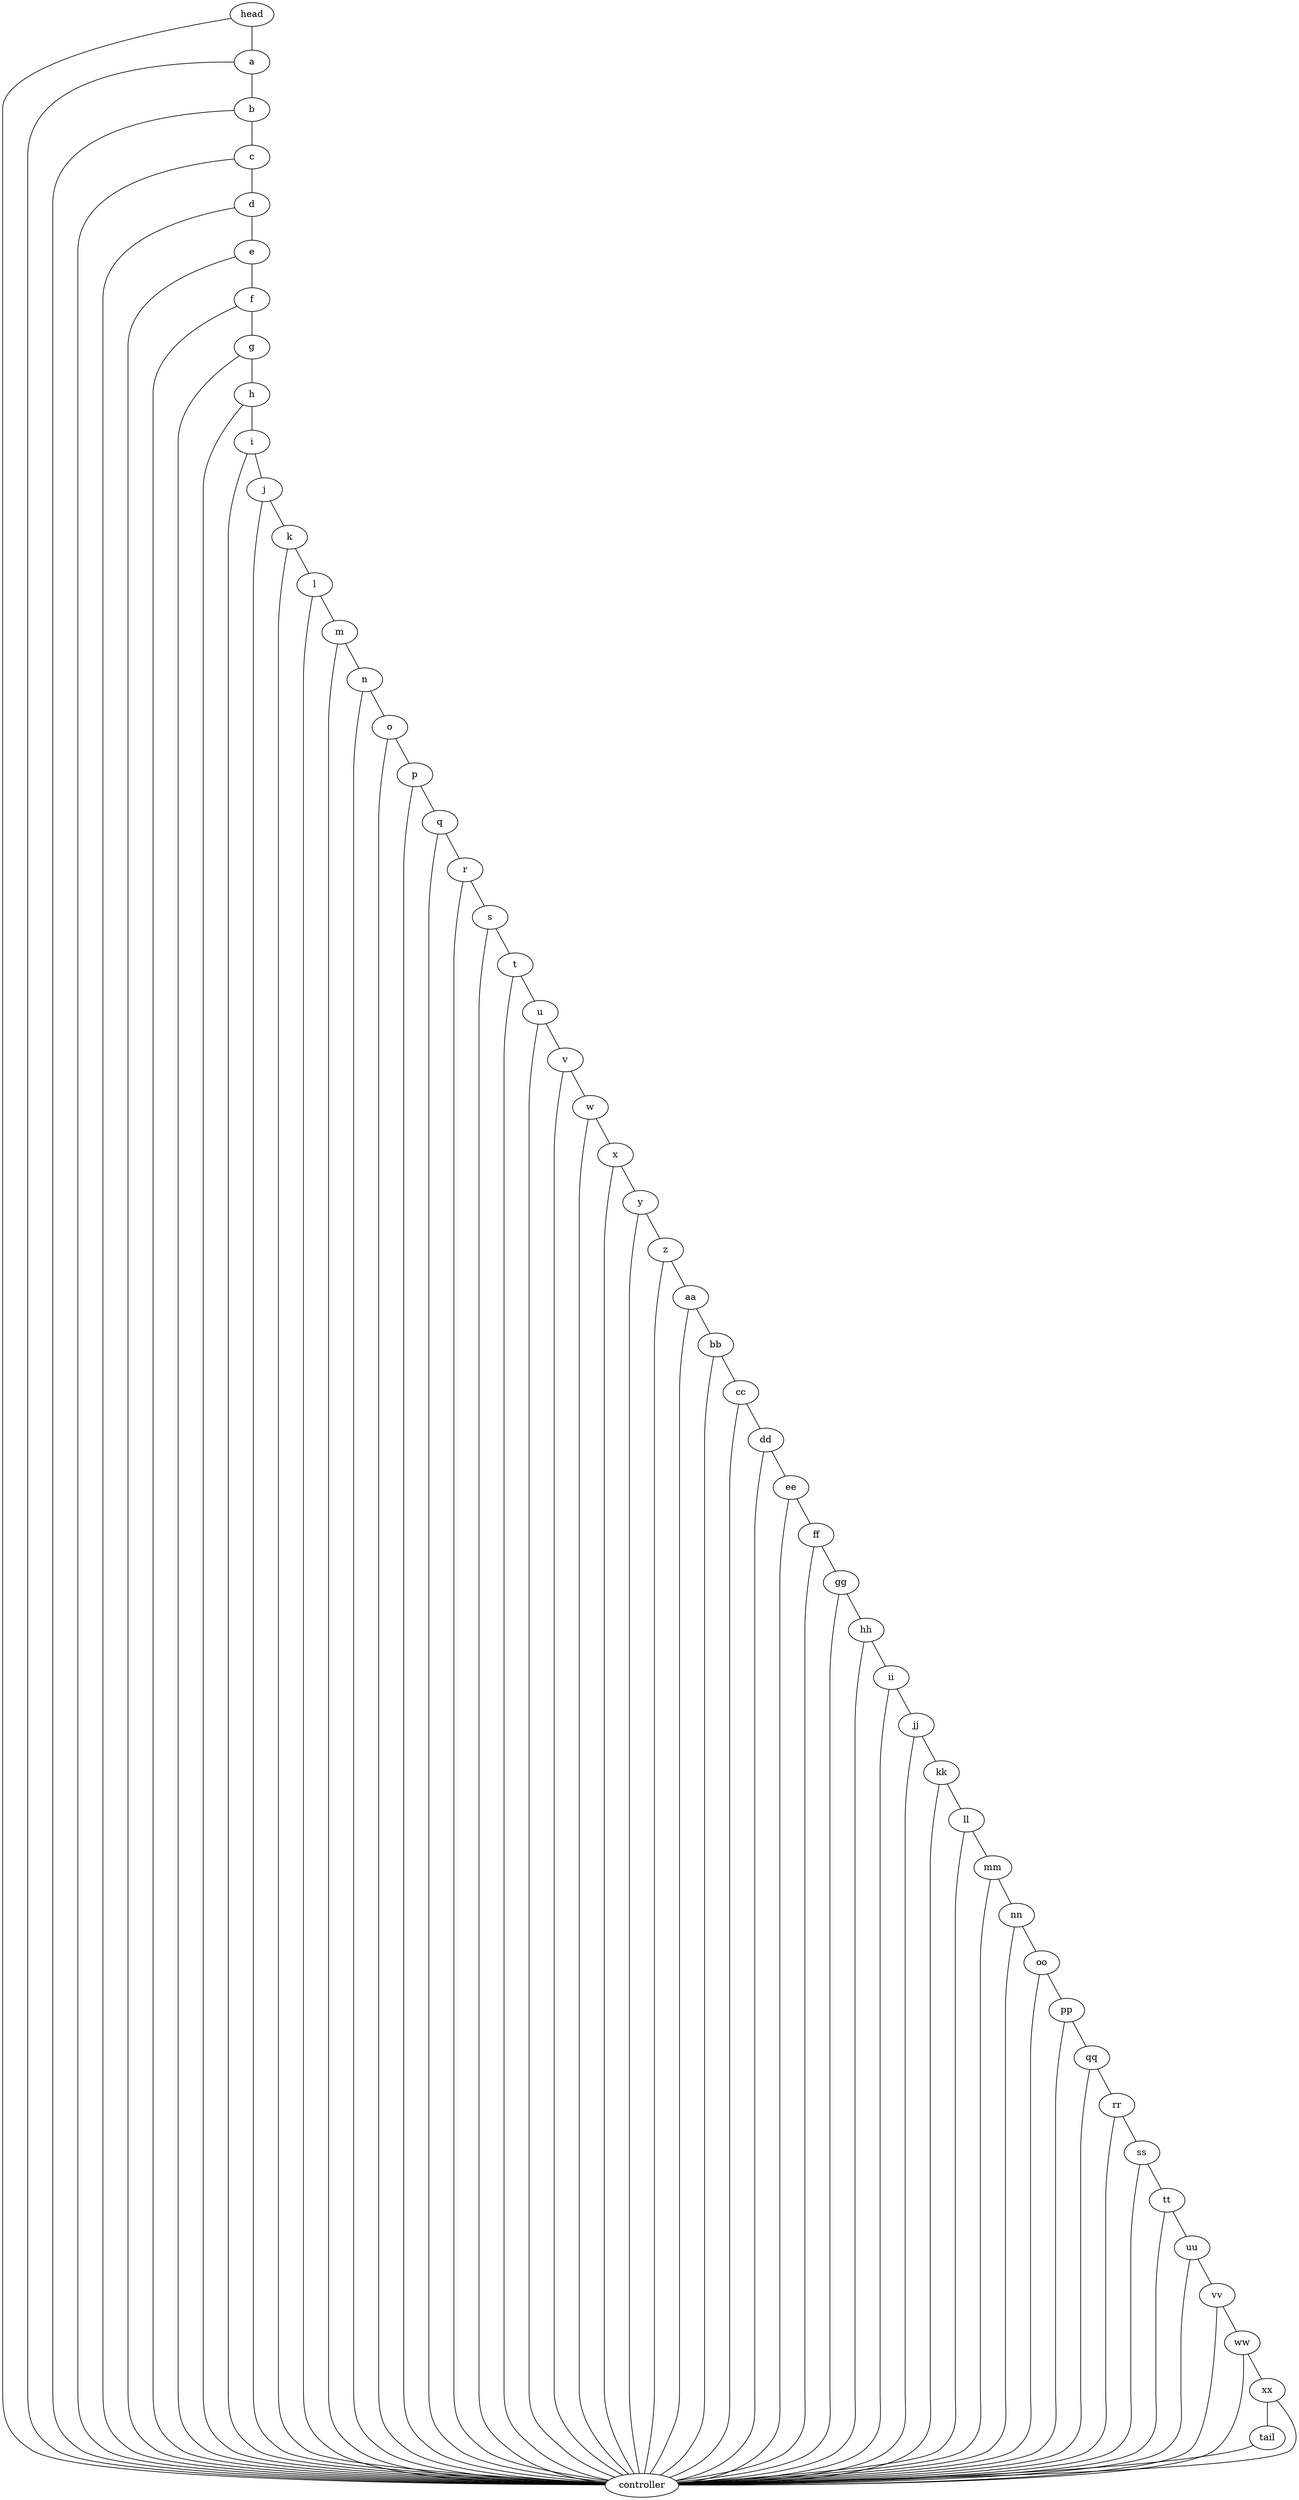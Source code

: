 
graph test {
    // global settings for measurements
    counterexportfile="counters"
    flowexport=text
    flowsampling=1.0
    pktsampling=1.0
    exportcycle=60
    counterexport=True
    counterexportinterval=1
    longflowtmo=60
    flowinactivetmo=60
    measurementnodes="a"


    head [ 
        type="OpenflowSwitch"
        autoack="False"
        ipdests="10.1.0.0/16"
        traffic="m1"

        // harpoon
        // m1="modulator start=0.0 generator=s1 profile=((3600,),(10,))"
        // s1="harpoon ipsrc=10.1.1.0/24 ipdst=10.3.1.0/24 flowsize=pareto(5000,1.2) flowstart=exponential(10.0) ipproto=randomchoice(6) sport=randomchoice(22,80,443) dport=randomunifint(1025,65535) lossrate=randomchoice(0.001)"

        // udp vbr flows 
        m1="modulator start=0 generator=s1 profile=((3600,),(1,))"
        s1="simple ipsrc=10.1.1.0/24 ipdst=10.3.1.0/24 flowlets=1 dport=randomunifint(1024,65535) sport=randomunifint(1024,65535) ipproto=udp pkts=randomchoice(8333) bytes=randomchoice(12500000) continuous=True fps=1"
    ];

    tail [ 
        type="OpenflowSwitch"
        autoack="False"
        ipdests="10.3.0.0/16 10.4.0.0/16 10.0.0.0/8" 
    ];

    controller [
        type="OpenflowController"
	    components="pox.forwarding.l2_learning"
    ];

    a [
        type="OpenflowSwitch"
        autoack="False"
    ]

    b [
        type="OpenflowSwitch"
        autoack="False"
    ]

    c [
        type="OpenflowSwitch"
        autoack="False"
    ]

    d [
        type="OpenflowSwitch"
        autoack="False"
    ]

    e [
        type="OpenflowSwitch"
        autoack="False"
    ]

    f [
        type="OpenflowSwitch"
        autoack="False"
    ]

    g [
        type="OpenflowSwitch"
        autoack="False"
    ]

    h [
        type="OpenflowSwitch"
        autoack="False"
    ]

    i [
        type="OpenflowSwitch"
        autoack="False"
    ]

    j [
        type="OpenflowSwitch"
        autoack="False"
    ]

    k [
        type="OpenflowSwitch"
        autoack="False"
    ]

    l [
        type="OpenflowSwitch"
        autoack="False"
    ]

    m [
        type="OpenflowSwitch"
        autoack="False"
    ]

    n [
        type="OpenflowSwitch"
        autoack="False"
    ]

    o [
        type="OpenflowSwitch"
        autoack="False"
    ]

    p [
        type="OpenflowSwitch"
        autoack="False"
    ]

    q [
        type="OpenflowSwitch"
        autoack="False"
    ]

    r [
        type="OpenflowSwitch"
        autoack="False"
    ]

    s [
        type="OpenflowSwitch"
        autoack="False"
    ]

    t [
        type="OpenflowSwitch"
        autoack="False"
    ]

    u [
        type="OpenflowSwitch"
        autoack="False"
    ]

    v [
        type="OpenflowSwitch"
        autoack="False"
    ]

    w [
        type="OpenflowSwitch"
        autoack="False"
    ]

    x [
        type="OpenflowSwitch"
        autoack="False"
    ]

    y [
        type="OpenflowSwitch"
        autoack="False"
    ]

    z [
        type="OpenflowSwitch"
        autoack="False"
    ]

    aa [
        type="OpenflowSwitch"
        autoack="False"
    ]

    bb [
        type="OpenflowSwitch"
        autoack="False"
    ]

    cc [
        type="OpenflowSwitch"
        autoack="False"
    ]

    dd [
        type="OpenflowSwitch"
        autoack="False"
    ]

    ee [
        type="OpenflowSwitch"
        autoack="False"
    ]

    ff [
        type="OpenflowSwitch"
        autoack="False"
    ]

    gg [
        type="OpenflowSwitch"
        autoack="False"
    ]

    hh [
        type="OpenflowSwitch"
        autoack="False"
    ]

    ii [
        type="OpenflowSwitch"
        autoack="False"
    ]

    jj [
        type="OpenflowSwitch"
        autoack="False"
    ]

    kk [
        type="OpenflowSwitch"
        autoack="False"
    ]

    ll [
        type="OpenflowSwitch"
        autoack="False"
    ]

    mm [
        type="OpenflowSwitch"
        autoack="False"
    ]

    nn [
        type="OpenflowSwitch"
        autoack="False"
    ]

    oo [
        type="OpenflowSwitch"
        autoack="False"
    ]

    pp [
        type="OpenflowSwitch"
        autoack="False"
    ]

    qq [
        type="OpenflowSwitch"
        autoack="False"
    ]

    rr [
        type="OpenflowSwitch"
        autoack="False"
    ]

    ss [
        type="OpenflowSwitch"
        autoack="False"
    ]

    tt [
        type="OpenflowSwitch"
        autoack="False"
    ]

    uu [
        type="OpenflowSwitch"
        autoack="False"
    ]

    vv [
        type="OpenflowSwitch"
        autoack="False"
    ]

    ww [
        type="OpenflowSwitch"
        autoack="False"
    ]

    xx [
        type="OpenflowSwitch"
        autoack="False"
    ]

        head -- a [weight=10, capacity=1000000000, delay=0.01 ];

        head -- controller [ capacity=1000000000, delay=0.01 ]

        a -- b [weight=10, capacity=1000000000, delay=0.01 ];

        a -- controller [ capacity=1000000000, delay=0.01 ]

        b -- c [weight=10, capacity=1000000000, delay=0.01 ];

        b -- controller [ capacity=1000000000, delay=0.01 ]

        c -- d [weight=10, capacity=1000000000, delay=0.01 ];

        c -- controller [ capacity=1000000000, delay=0.01 ]

        d -- e [weight=10, capacity=1000000000, delay=0.01 ];

        d -- controller [ capacity=1000000000, delay=0.01 ]

        e -- f [weight=10, capacity=1000000000, delay=0.01 ];

        e -- controller [ capacity=1000000000, delay=0.01 ]

        f -- g [weight=10, capacity=1000000000, delay=0.01 ];

        f -- controller [ capacity=1000000000, delay=0.01 ]

        g -- h [weight=10, capacity=1000000000, delay=0.01 ];

        g -- controller [ capacity=1000000000, delay=0.01 ]

        h -- i [weight=10, capacity=1000000000, delay=0.01 ];

        h -- controller [ capacity=1000000000, delay=0.01 ]

        i -- j [weight=10, capacity=1000000000, delay=0.01 ];

        i -- controller [ capacity=1000000000, delay=0.01 ]

        j -- k [weight=10, capacity=1000000000, delay=0.01 ];

        j -- controller [ capacity=1000000000, delay=0.01 ]

        k -- l [weight=10, capacity=1000000000, delay=0.01 ];

        k -- controller [ capacity=1000000000, delay=0.01 ]

        l -- m [weight=10, capacity=1000000000, delay=0.01 ];

        l -- controller [ capacity=1000000000, delay=0.01 ]

        m -- n [weight=10, capacity=1000000000, delay=0.01 ];

        m -- controller [ capacity=1000000000, delay=0.01 ]

        n -- o [weight=10, capacity=1000000000, delay=0.01 ];

        n -- controller [ capacity=1000000000, delay=0.01 ]

        o -- p [weight=10, capacity=1000000000, delay=0.01 ];

        o -- controller [ capacity=1000000000, delay=0.01 ]

        p -- q [weight=10, capacity=1000000000, delay=0.01 ];

        p -- controller [ capacity=1000000000, delay=0.01 ]

        q -- r [weight=10, capacity=1000000000, delay=0.01 ];

        q -- controller [ capacity=1000000000, delay=0.01 ]

        r -- s [weight=10, capacity=1000000000, delay=0.01 ];

        r -- controller [ capacity=1000000000, delay=0.01 ]

        s -- t [weight=10, capacity=1000000000, delay=0.01 ];

        s -- controller [ capacity=1000000000, delay=0.01 ]

        t -- u [weight=10, capacity=1000000000, delay=0.01 ];

        t -- controller [ capacity=1000000000, delay=0.01 ]

        u -- v [weight=10, capacity=1000000000, delay=0.01 ];

        u -- controller [ capacity=1000000000, delay=0.01 ]

        v -- w [weight=10, capacity=1000000000, delay=0.01 ];

        v -- controller [ capacity=1000000000, delay=0.01 ]

        w -- x [weight=10, capacity=1000000000, delay=0.01 ];

        w -- controller [ capacity=1000000000, delay=0.01 ]

        x -- y [weight=10, capacity=1000000000, delay=0.01 ];

        x -- controller [ capacity=1000000000, delay=0.01 ]

        y -- z [weight=10, capacity=1000000000, delay=0.01 ];

        y -- controller [ capacity=1000000000, delay=0.01 ]

        z -- aa [weight=10, capacity=1000000000, delay=0.01 ];

        z -- controller [ capacity=1000000000, delay=0.01 ]

        aa -- bb [weight=10, capacity=1000000000, delay=0.01 ];

        aa -- controller [ capacity=1000000000, delay=0.01 ]

        bb -- cc [weight=10, capacity=1000000000, delay=0.01 ];

        bb -- controller [ capacity=1000000000, delay=0.01 ]

        cc -- dd [weight=10, capacity=1000000000, delay=0.01 ];

        cc -- controller [ capacity=1000000000, delay=0.01 ]

        dd -- ee [weight=10, capacity=1000000000, delay=0.01 ];

        dd -- controller [ capacity=1000000000, delay=0.01 ]

        ee -- ff [weight=10, capacity=1000000000, delay=0.01 ];

        ee -- controller [ capacity=1000000000, delay=0.01 ]

        ff -- gg [weight=10, capacity=1000000000, delay=0.01 ];

        ff -- controller [ capacity=1000000000, delay=0.01 ]

        gg -- hh [weight=10, capacity=1000000000, delay=0.01 ];

        gg -- controller [ capacity=1000000000, delay=0.01 ]

        hh -- ii [weight=10, capacity=1000000000, delay=0.01 ];

        hh -- controller [ capacity=1000000000, delay=0.01 ]

        ii -- jj [weight=10, capacity=1000000000, delay=0.01 ];

        ii -- controller [ capacity=1000000000, delay=0.01 ]

        jj -- kk [weight=10, capacity=1000000000, delay=0.01 ];

        jj -- controller [ capacity=1000000000, delay=0.01 ]

        kk -- ll [weight=10, capacity=1000000000, delay=0.01 ];

        kk -- controller [ capacity=1000000000, delay=0.01 ]

        ll -- mm [weight=10, capacity=1000000000, delay=0.01 ];

        ll -- controller [ capacity=1000000000, delay=0.01 ]

        mm -- nn [weight=10, capacity=1000000000, delay=0.01 ];

        mm -- controller [ capacity=1000000000, delay=0.01 ]

        nn -- oo [weight=10, capacity=1000000000, delay=0.01 ];

        nn -- controller [ capacity=1000000000, delay=0.01 ]

        oo -- pp [weight=10, capacity=1000000000, delay=0.01 ];

        oo -- controller [ capacity=1000000000, delay=0.01 ]

        pp -- qq [weight=10, capacity=1000000000, delay=0.01 ];

        pp -- controller [ capacity=1000000000, delay=0.01 ]

        qq -- rr [weight=10, capacity=1000000000, delay=0.01 ];

        qq -- controller [ capacity=1000000000, delay=0.01 ]

        rr -- ss [weight=10, capacity=1000000000, delay=0.01 ];

        rr -- controller [ capacity=1000000000, delay=0.01 ]

        ss -- tt [weight=10, capacity=1000000000, delay=0.01 ];

        ss -- controller [ capacity=1000000000, delay=0.01 ]

        tt -- uu [weight=10, capacity=1000000000, delay=0.01 ];

        tt -- controller [ capacity=1000000000, delay=0.01 ]

        uu -- vv [weight=10, capacity=1000000000, delay=0.01 ];

        uu -- controller [ capacity=1000000000, delay=0.01 ]

        vv -- ww [weight=10, capacity=1000000000, delay=0.01 ];

        vv -- controller [ capacity=1000000000, delay=0.01 ]

        ww -- xx [weight=10, capacity=1000000000, delay=0.01 ];

        ww -- controller [ capacity=1000000000, delay=0.01 ]

        xx -- tail [weight=10, capacity=1000000000, delay=0.01 ];

        xx -- controller [ capacity=1000000000, delay=0.01 ]

        tail -- controller [ capacity=1000000000, delay=0.01 ]

    }
    
